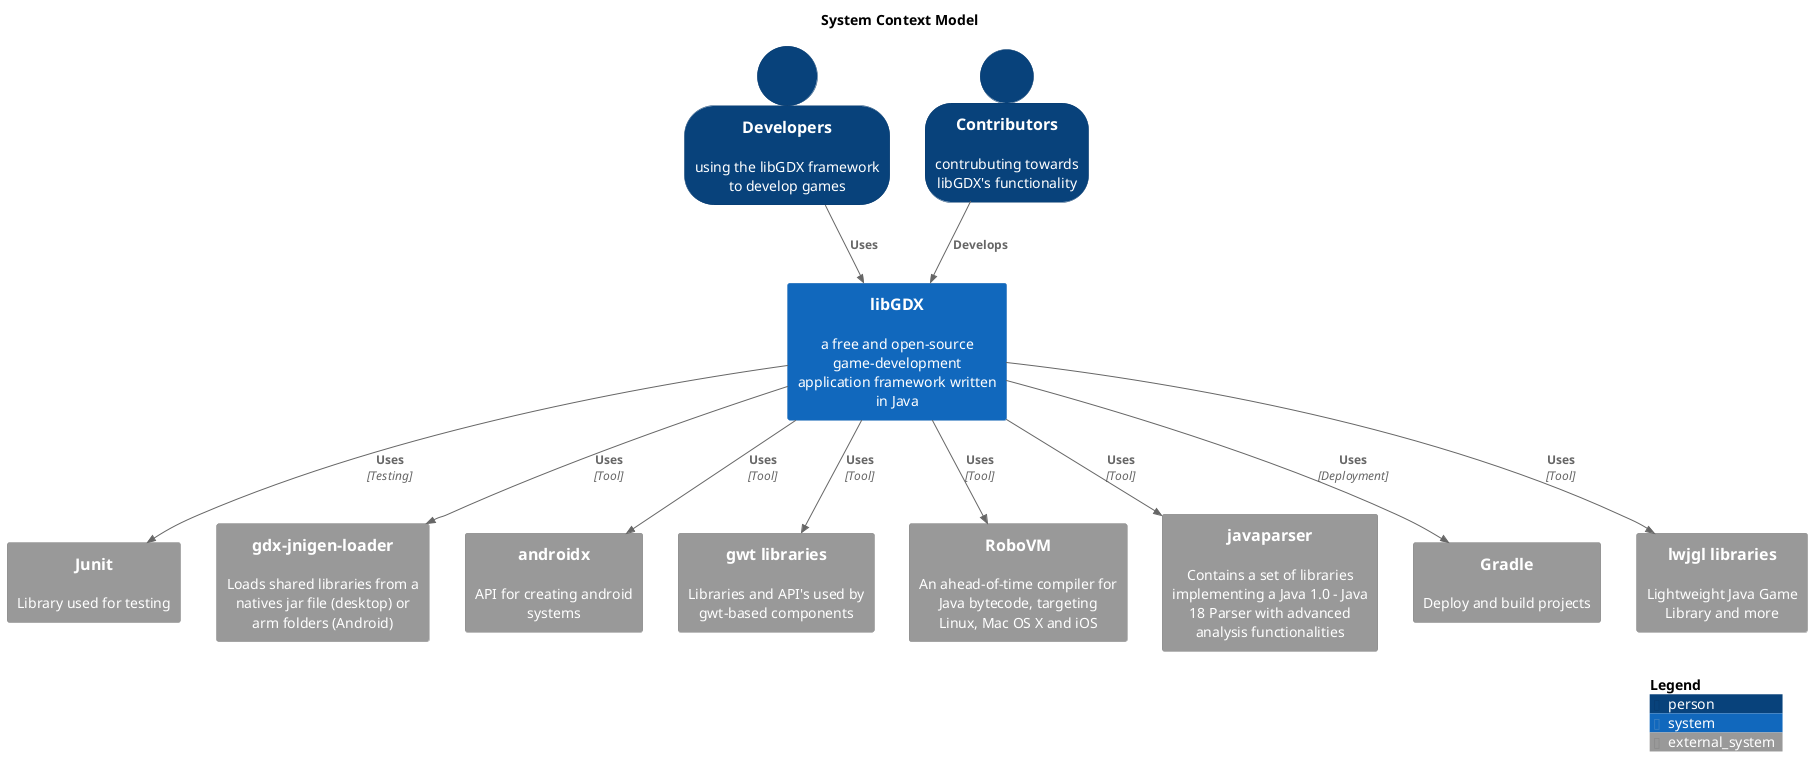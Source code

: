 @startuml libGDX system context
!include <C4/C4_Container>

SHOW_PERSON_OUTLINE()

title System Context Model

System(libGDX, "libGDX", "a free and open-source game-development application framework written in Java")

Person(devs, "Developers", "using the libGDX framework to develop games")
Person(contributors, "Contributors", "contrubuting towards libGDX's functionality")

System_Ext(junit, "Junit", "Library used for testing")
System_Ext(gdx_jnigen_loader, "gdx-jnigen-loader", "Loads shared libraries from a natives jar file (desktop) or arm folders (Android)")
System_Ext(androidx, "androidx", "API for creating android systems")
System_Ext(gwt, "gwt libraries", "Libraries and API's used by gwt-based components")
System_Ext(robovm, "RoboVM", "An ahead-of-time compiler for Java bytecode, targeting Linux, Mac OS X and iOS")
System_Ext(javaparser, "javaparser", "Contains a set of libraries implementing a Java 1.0 - Java 18 Parser with advanced analysis functionalities")
System_Ext(gradle, "Gradle", "Deploy and build projects")
System_Ext(lwjgl, "lwjgl libraries", "Lightweight Java Game Library and more")
System_Ext(junit, "Junit", "Library used for testing")

Rel(devs, libGDX, "Uses")
Rel(contributors, libGDX, "Develops")
Rel(libGDX, gradle, "Uses", "Deployment")
Rel(libGDX, lwjgl, "Uses", "Tool")
Rel(libGDX, gwt, "Uses", "Tool")
Rel(libGDX, junit, "Uses", "Testing")
Rel(libGDX, gdx_jnigen_loader, "Uses", "Tool")
Rel(libGDX, androidx, "Uses", "Tool")
Rel(libGDX, robovm, "Uses", "Tool")
Rel(libGDX, javaparser, "Uses", "Tool")


SHOW_LEGEND()

@enduml